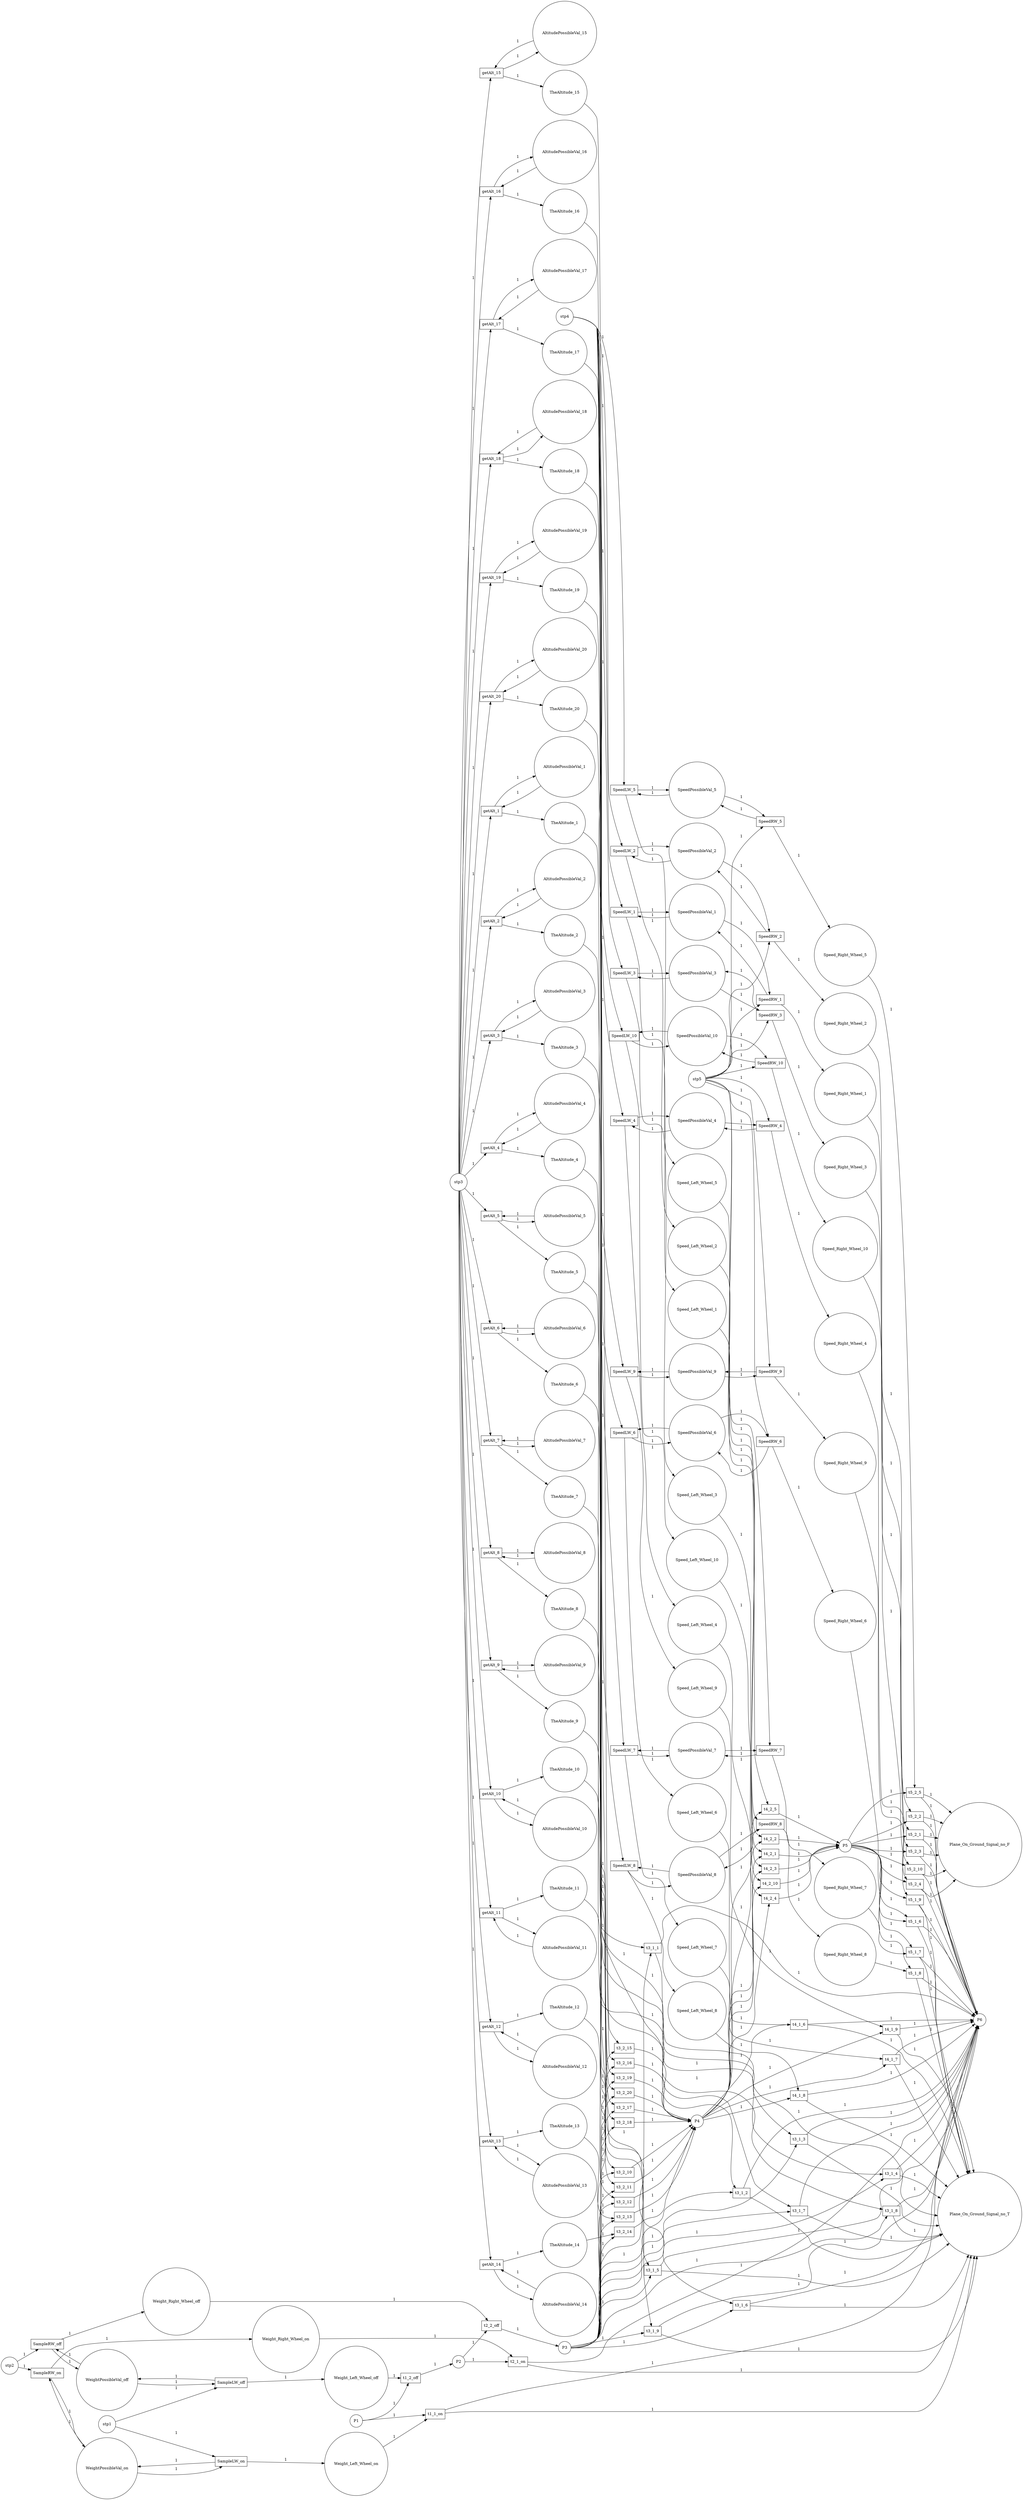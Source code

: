 digraph PetriNet{
	rankdir=LR
	stp4 [shape=circle]
	SpeedPossibleVal_1 [shape=circle]
	SpeedPossibleVal_2 [shape=circle]
	SpeedPossibleVal_3 [shape=circle]
	SpeedPossibleVal_4 [shape=circle]
	SpeedPossibleVal_5 [shape=circle]
	SpeedPossibleVal_6 [shape=circle]
	SpeedPossibleVal_7 [shape=circle]
	SpeedPossibleVal_8 [shape=circle]
	SpeedPossibleVal_9 [shape=circle]
	SpeedPossibleVal_10 [shape=circle]
	Speed_Left_Wheel_1 [shape=circle]
	Speed_Left_Wheel_2 [shape=circle]
	Speed_Left_Wheel_3 [shape=circle]
	Speed_Left_Wheel_4 [shape=circle]
	Speed_Left_Wheel_5 [shape=circle]
	Speed_Left_Wheel_6 [shape=circle]
	Speed_Left_Wheel_7 [shape=circle]
	Speed_Left_Wheel_8 [shape=circle]
	Speed_Left_Wheel_9 [shape=circle]
	Speed_Left_Wheel_10 [shape=circle]
	stp5 [shape=circle]
	Speed_Right_Wheel_1 [shape=circle]
	Speed_Right_Wheel_2 [shape=circle]
	Speed_Right_Wheel_3 [shape=circle]
	Speed_Right_Wheel_4 [shape=circle]
	Speed_Right_Wheel_5 [shape=circle]
	Speed_Right_Wheel_6 [shape=circle]
	Speed_Right_Wheel_7 [shape=circle]
	Speed_Right_Wheel_8 [shape=circle]
	Speed_Right_Wheel_9 [shape=circle]
	Speed_Right_Wheel_10 [shape=circle]
	stp3 [shape=circle]
	AltitudePossibleVal_1 [shape=circle]
	AltitudePossibleVal_2 [shape=circle]
	AltitudePossibleVal_3 [shape=circle]
	AltitudePossibleVal_4 [shape=circle]
	AltitudePossibleVal_5 [shape=circle]
	AltitudePossibleVal_6 [shape=circle]
	AltitudePossibleVal_7 [shape=circle]
	AltitudePossibleVal_8 [shape=circle]
	AltitudePossibleVal_9 [shape=circle]
	AltitudePossibleVal_10 [shape=circle]
	AltitudePossibleVal_11 [shape=circle]
	AltitudePossibleVal_12 [shape=circle]
	AltitudePossibleVal_13 [shape=circle]
	AltitudePossibleVal_14 [shape=circle]
	AltitudePossibleVal_15 [shape=circle]
	AltitudePossibleVal_16 [shape=circle]
	AltitudePossibleVal_17 [shape=circle]
	AltitudePossibleVal_18 [shape=circle]
	AltitudePossibleVal_19 [shape=circle]
	AltitudePossibleVal_20 [shape=circle]
	TheAltitude_1 [shape=circle]
	TheAltitude_2 [shape=circle]
	TheAltitude_3 [shape=circle]
	TheAltitude_4 [shape=circle]
	TheAltitude_5 [shape=circle]
	TheAltitude_6 [shape=circle]
	TheAltitude_7 [shape=circle]
	TheAltitude_8 [shape=circle]
	TheAltitude_9 [shape=circle]
	TheAltitude_10 [shape=circle]
	TheAltitude_11 [shape=circle]
	TheAltitude_12 [shape=circle]
	TheAltitude_13 [shape=circle]
	TheAltitude_14 [shape=circle]
	TheAltitude_15 [shape=circle]
	TheAltitude_16 [shape=circle]
	TheAltitude_17 [shape=circle]
	TheAltitude_18 [shape=circle]
	TheAltitude_19 [shape=circle]
	TheAltitude_20 [shape=circle]
	stp2 [shape=circle]
	WeightPossibleVal_on [shape=circle]
	WeightPossibleVal_off [shape=circle]
	Weight_Right_Wheel_on [shape=circle]
	Weight_Right_Wheel_off [shape=circle]
	stp1 [shape=circle]
	Weight_Left_Wheel_on [shape=circle]
	Weight_Left_Wheel_off [shape=circle]
	P5 [shape=circle]
	P6 [shape=circle]
	Plane_On_Ground_Signal_no_T [shape=circle]
	Plane_On_Ground_Signal_no_F [shape=circle]
	P4 [shape=circle]
	P3 [shape=circle]
	P2 [shape=circle]
	P1 [shape=circle]
	SpeedLW_1 [shape=box]
	SpeedLW_2 [shape=box]
	SpeedLW_3 [shape=box]
	SpeedLW_4 [shape=box]
	SpeedLW_5 [shape=box]
	SpeedLW_6 [shape=box]
	SpeedLW_7 [shape=box]
	SpeedLW_8 [shape=box]
	SpeedLW_9 [shape=box]
	SpeedLW_10 [shape=box]
	SpeedRW_1 [shape=box]
	SpeedRW_2 [shape=box]
	SpeedRW_3 [shape=box]
	SpeedRW_4 [shape=box]
	SpeedRW_5 [shape=box]
	SpeedRW_6 [shape=box]
	SpeedRW_7 [shape=box]
	SpeedRW_8 [shape=box]
	SpeedRW_9 [shape=box]
	SpeedRW_10 [shape=box]
	getAlt_1 [shape=box]
	getAlt_2 [shape=box]
	getAlt_3 [shape=box]
	getAlt_4 [shape=box]
	getAlt_5 [shape=box]
	getAlt_6 [shape=box]
	getAlt_7 [shape=box]
	getAlt_8 [shape=box]
	getAlt_9 [shape=box]
	getAlt_10 [shape=box]
	getAlt_11 [shape=box]
	getAlt_12 [shape=box]
	getAlt_13 [shape=box]
	getAlt_14 [shape=box]
	getAlt_15 [shape=box]
	getAlt_16 [shape=box]
	getAlt_17 [shape=box]
	getAlt_18 [shape=box]
	getAlt_19 [shape=box]
	getAlt_20 [shape=box]
	SampleRW_on [shape=box]
	SampleRW_off [shape=box]
	SampleLW_on [shape=box]
	SampleLW_off [shape=box]
	t5_2_1 [shape=box]
	t5_2_2 [shape=box]
	t5_2_3 [shape=box]
	t5_2_4 [shape=box]
	t5_2_5 [shape=box]
	t5_2_10 [shape=box]
	t5_1_6 [shape=box]
	t5_1_7 [shape=box]
	t5_1_8 [shape=box]
	t5_1_9 [shape=box]
	t4_2_1 [shape=box]
	t4_2_2 [shape=box]
	t4_2_3 [shape=box]
	t4_2_4 [shape=box]
	t4_2_5 [shape=box]
	t4_2_10 [shape=box]
	t4_1_6 [shape=box]
	t4_1_7 [shape=box]
	t4_1_8 [shape=box]
	t4_1_9 [shape=box]
	t3_2_10 [shape=box]
	t3_2_11 [shape=box]
	t3_2_12 [shape=box]
	t3_2_13 [shape=box]
	t3_2_14 [shape=box]
	t3_2_15 [shape=box]
	t3_2_16 [shape=box]
	t3_2_17 [shape=box]
	t3_2_18 [shape=box]
	t3_2_19 [shape=box]
	t3_2_20 [shape=box]
	t3_1_1 [shape=box]
	t3_1_2 [shape=box]
	t3_1_3 [shape=box]
	t3_1_4 [shape=box]
	t3_1_5 [shape=box]
	t3_1_6 [shape=box]
	t3_1_7 [shape=box]
	t3_1_8 [shape=box]
	t3_1_9 [shape=box]
	t2_2_off [shape=box]
	t2_1_on [shape=box]
	t1_2_off [shape=box]
	t1_1_on [shape=box]

	Speed_Left_Wheel_1->t4_2_1 [label="1"]
	P4->t4_2_1 [label="1"]
	t4_2_1->P5 [label="1"]
	Speed_Left_Wheel_2->t4_2_2 [label="1"]
	P4->t4_2_2 [label="1"]
	t4_2_2->P5 [label="1"]
	Speed_Left_Wheel_3->t4_2_3 [label="1"]
	P4->t4_2_3 [label="1"]
	t4_2_3->P5 [label="1"]
	Speed_Left_Wheel_4->t4_2_4 [label="1"]
	P4->t4_2_4 [label="1"]
	t4_2_4->P5 [label="1"]
	Speed_Left_Wheel_5->t4_2_5 [label="1"]
	P4->t4_2_5 [label="1"]
	t4_2_5->P5 [label="1"]
	Speed_Left_Wheel_10->t4_2_10 [label="1"]
	P4->t4_2_10 [label="1"]
	t4_2_10->P5 [label="1"]
	Speed_Right_Wheel_6->t5_1_6 [label="1"]
	P5->t5_1_6 [label="1"]
	t5_1_6->P6 [label="1"]
	t5_1_6->Plane_On_Ground_Signal_no_T [label="1"]
	Speed_Right_Wheel_7->t5_1_7 [label="1"]
	P5->t5_1_7 [label="1"]
	t5_1_7->P6 [label="1"]
	t5_1_7->Plane_On_Ground_Signal_no_T [label="1"]
	Speed_Right_Wheel_8->t5_1_8 [label="1"]
	P5->t5_1_8 [label="1"]
	t5_1_8->P6 [label="1"]
	t5_1_8->Plane_On_Ground_Signal_no_T [label="1"]
	Speed_Right_Wheel_9->t5_1_9 [label="1"]
	P5->t5_1_9 [label="1"]
	t5_1_9->P6 [label="1"]
	t5_1_9->Plane_On_Ground_Signal_no_T [label="1"]
	Speed_Right_Wheel_1->t5_2_1 [label="1"]
	P5->t5_2_1 [label="1"]
	t5_2_1->P6 [label="1"]
	t5_2_1->Plane_On_Ground_Signal_no_F [label="1"]
	Speed_Right_Wheel_2->t5_2_2 [label="1"]
	P5->t5_2_2 [label="1"]
	t5_2_2->P6 [label="1"]
	t5_2_2->Plane_On_Ground_Signal_no_F [label="1"]
	Speed_Right_Wheel_3->t5_2_3 [label="1"]
	P5->t5_2_3 [label="1"]
	t5_2_3->P6 [label="1"]
	t5_2_3->Plane_On_Ground_Signal_no_F [label="1"]
	Speed_Right_Wheel_4->t5_2_4 [label="1"]
	P5->t5_2_4 [label="1"]
	t5_2_4->P6 [label="1"]
	t5_2_4->Plane_On_Ground_Signal_no_F [label="1"]
	Speed_Right_Wheel_5->t5_2_5 [label="1"]
	P5->t5_2_5 [label="1"]
	t5_2_5->P6 [label="1"]
	t5_2_5->Plane_On_Ground_Signal_no_F [label="1"]
	Speed_Right_Wheel_10->t5_2_10 [label="1"]
	P5->t5_2_10 [label="1"]
	t5_2_10->P6 [label="1"]
	t5_2_10->Plane_On_Ground_Signal_no_F [label="1"]
	WeightPossibleVal_on->SampleLW_on [label="1"]
	stp1->SampleLW_on [label="1"]
	SampleLW_on->WeightPossibleVal_on [label="1"]
	SampleLW_on->Weight_Left_Wheel_on [label="1"]
	WeightPossibleVal_off->SampleLW_off [label="1"]
	stp1->SampleLW_off [label="1"]
	SampleLW_off->WeightPossibleVal_off [label="1"]
	SampleLW_off->Weight_Left_Wheel_off [label="1"]
	stp2->SampleRW_on [label="1"]
	WeightPossibleVal_on->SampleRW_on [label="1"]
	SampleRW_on->WeightPossibleVal_on [label="1"]
	SampleRW_on->Weight_Right_Wheel_on [label="1"]
	stp2->SampleRW_off [label="1"]
	WeightPossibleVal_off->SampleRW_off [label="1"]
	SampleRW_off->WeightPossibleVal_off [label="1"]
	SampleRW_off->Weight_Right_Wheel_off [label="1"]
	stp3->getAlt_1 [label="1"]
	AltitudePossibleVal_1->getAlt_1 [label="1"]
	getAlt_1->AltitudePossibleVal_1 [label="1"]
	getAlt_1->TheAltitude_1 [label="1"]
	stp3->getAlt_2 [label="1"]
	AltitudePossibleVal_2->getAlt_2 [label="1"]
	getAlt_2->AltitudePossibleVal_2 [label="1"]
	getAlt_2->TheAltitude_2 [label="1"]
	stp3->getAlt_3 [label="1"]
	AltitudePossibleVal_3->getAlt_3 [label="1"]
	getAlt_3->AltitudePossibleVal_3 [label="1"]
	getAlt_3->TheAltitude_3 [label="1"]
	stp3->getAlt_4 [label="1"]
	AltitudePossibleVal_4->getAlt_4 [label="1"]
	getAlt_4->AltitudePossibleVal_4 [label="1"]
	getAlt_4->TheAltitude_4 [label="1"]
	stp3->getAlt_5 [label="1"]
	AltitudePossibleVal_5->getAlt_5 [label="1"]
	getAlt_5->AltitudePossibleVal_5 [label="1"]
	getAlt_5->TheAltitude_5 [label="1"]
	stp3->getAlt_6 [label="1"]
	AltitudePossibleVal_6->getAlt_6 [label="1"]
	getAlt_6->AltitudePossibleVal_6 [label="1"]
	getAlt_6->TheAltitude_6 [label="1"]
	stp3->getAlt_7 [label="1"]
	AltitudePossibleVal_7->getAlt_7 [label="1"]
	getAlt_7->AltitudePossibleVal_7 [label="1"]
	getAlt_7->TheAltitude_7 [label="1"]
	stp3->getAlt_8 [label="1"]
	AltitudePossibleVal_8->getAlt_8 [label="1"]
	getAlt_8->AltitudePossibleVal_8 [label="1"]
	getAlt_8->TheAltitude_8 [label="1"]
	stp3->getAlt_9 [label="1"]
	AltitudePossibleVal_9->getAlt_9 [label="1"]
	getAlt_9->AltitudePossibleVal_9 [label="1"]
	getAlt_9->TheAltitude_9 [label="1"]
	stp3->getAlt_10 [label="1"]
	AltitudePossibleVal_10->getAlt_10 [label="1"]
	getAlt_10->AltitudePossibleVal_10 [label="1"]
	getAlt_10->TheAltitude_10 [label="1"]
	stp3->getAlt_11 [label="1"]
	AltitudePossibleVal_11->getAlt_11 [label="1"]
	getAlt_11->AltitudePossibleVal_11 [label="1"]
	getAlt_11->TheAltitude_11 [label="1"]
	stp3->getAlt_12 [label="1"]
	AltitudePossibleVal_12->getAlt_12 [label="1"]
	getAlt_12->AltitudePossibleVal_12 [label="1"]
	getAlt_12->TheAltitude_12 [label="1"]
	stp3->getAlt_13 [label="1"]
	AltitudePossibleVal_13->getAlt_13 [label="1"]
	getAlt_13->AltitudePossibleVal_13 [label="1"]
	getAlt_13->TheAltitude_13 [label="1"]
	stp3->getAlt_14 [label="1"]
	AltitudePossibleVal_14->getAlt_14 [label="1"]
	getAlt_14->AltitudePossibleVal_14 [label="1"]
	getAlt_14->TheAltitude_14 [label="1"]
	stp3->getAlt_15 [label="1"]
	AltitudePossibleVal_15->getAlt_15 [label="1"]
	getAlt_15->AltitudePossibleVal_15 [label="1"]
	getAlt_15->TheAltitude_15 [label="1"]
	stp3->getAlt_16 [label="1"]
	AltitudePossibleVal_16->getAlt_16 [label="1"]
	getAlt_16->AltitudePossibleVal_16 [label="1"]
	getAlt_16->TheAltitude_16 [label="1"]
	stp3->getAlt_17 [label="1"]
	AltitudePossibleVal_17->getAlt_17 [label="1"]
	getAlt_17->AltitudePossibleVal_17 [label="1"]
	getAlt_17->TheAltitude_17 [label="1"]
	stp3->getAlt_18 [label="1"]
	AltitudePossibleVal_18->getAlt_18 [label="1"]
	getAlt_18->AltitudePossibleVal_18 [label="1"]
	getAlt_18->TheAltitude_18 [label="1"]
	stp3->getAlt_19 [label="1"]
	AltitudePossibleVal_19->getAlt_19 [label="1"]
	getAlt_19->AltitudePossibleVal_19 [label="1"]
	getAlt_19->TheAltitude_19 [label="1"]
	stp3->getAlt_20 [label="1"]
	AltitudePossibleVal_20->getAlt_20 [label="1"]
	getAlt_20->AltitudePossibleVal_20 [label="1"]
	getAlt_20->TheAltitude_20 [label="1"]
	SpeedPossibleVal_1->SpeedRW_1 [label="1"]
	stp5->SpeedRW_1 [label="1"]
	SpeedRW_1->SpeedPossibleVal_1 [label="1"]
	SpeedRW_1->Speed_Right_Wheel_1 [label="1"]
	SpeedPossibleVal_2->SpeedRW_2 [label="1"]
	stp5->SpeedRW_2 [label="1"]
	SpeedRW_2->SpeedPossibleVal_2 [label="1"]
	SpeedRW_2->Speed_Right_Wheel_2 [label="1"]
	SpeedPossibleVal_3->SpeedRW_3 [label="1"]
	stp5->SpeedRW_3 [label="1"]
	SpeedRW_3->SpeedPossibleVal_3 [label="1"]
	SpeedRW_3->Speed_Right_Wheel_3 [label="1"]
	SpeedPossibleVal_4->SpeedRW_4 [label="1"]
	stp5->SpeedRW_4 [label="1"]
	SpeedRW_4->SpeedPossibleVal_4 [label="1"]
	SpeedRW_4->Speed_Right_Wheel_4 [label="1"]
	SpeedPossibleVal_5->SpeedRW_5 [label="1"]
	stp5->SpeedRW_5 [label="1"]
	SpeedRW_5->SpeedPossibleVal_5 [label="1"]
	SpeedRW_5->Speed_Right_Wheel_5 [label="1"]
	SpeedPossibleVal_6->SpeedRW_6 [label="1"]
	stp5->SpeedRW_6 [label="1"]
	SpeedRW_6->SpeedPossibleVal_6 [label="1"]
	SpeedRW_6->Speed_Right_Wheel_6 [label="1"]
	SpeedPossibleVal_7->SpeedRW_7 [label="1"]
	stp5->SpeedRW_7 [label="1"]
	SpeedRW_7->SpeedPossibleVal_7 [label="1"]
	SpeedRW_7->Speed_Right_Wheel_7 [label="1"]
	SpeedPossibleVal_8->SpeedRW_8 [label="1"]
	stp5->SpeedRW_8 [label="1"]
	SpeedRW_8->SpeedPossibleVal_8 [label="1"]
	SpeedRW_8->Speed_Right_Wheel_8 [label="1"]
	SpeedPossibleVal_9->SpeedRW_9 [label="1"]
	stp5->SpeedRW_9 [label="1"]
	SpeedRW_9->SpeedPossibleVal_9 [label="1"]
	SpeedRW_9->Speed_Right_Wheel_9 [label="1"]
	SpeedPossibleVal_10->SpeedRW_10 [label="1"]
	stp5->SpeedRW_10 [label="1"]
	SpeedRW_10->SpeedPossibleVal_10 [label="1"]
	SpeedRW_10->Speed_Right_Wheel_10 [label="1"]
	stp4->SpeedLW_1 [label="1"]
	SpeedPossibleVal_1->SpeedLW_1 [label="1"]
	SpeedLW_1->SpeedPossibleVal_1 [label="1"]
	SpeedLW_1->Speed_Left_Wheel_1 [label="1"]
	stp4->SpeedLW_2 [label="1"]
	SpeedPossibleVal_2->SpeedLW_2 [label="1"]
	SpeedLW_2->SpeedPossibleVal_2 [label="1"]
	SpeedLW_2->Speed_Left_Wheel_2 [label="1"]
	stp4->SpeedLW_3 [label="1"]
	SpeedPossibleVal_3->SpeedLW_3 [label="1"]
	SpeedLW_3->SpeedPossibleVal_3 [label="1"]
	SpeedLW_3->Speed_Left_Wheel_3 [label="1"]
	stp4->SpeedLW_4 [label="1"]
	SpeedPossibleVal_4->SpeedLW_4 [label="1"]
	SpeedLW_4->SpeedPossibleVal_4 [label="1"]
	SpeedLW_4->Speed_Left_Wheel_4 [label="1"]
	stp4->SpeedLW_5 [label="1"]
	SpeedPossibleVal_5->SpeedLW_5 [label="1"]
	SpeedLW_5->SpeedPossibleVal_5 [label="1"]
	SpeedLW_5->Speed_Left_Wheel_5 [label="1"]
	stp4->SpeedLW_6 [label="1"]
	SpeedPossibleVal_6->SpeedLW_6 [label="1"]
	SpeedLW_6->SpeedPossibleVal_6 [label="1"]
	SpeedLW_6->Speed_Left_Wheel_6 [label="1"]
	stp4->SpeedLW_7 [label="1"]
	SpeedPossibleVal_7->SpeedLW_7 [label="1"]
	SpeedLW_7->SpeedPossibleVal_7 [label="1"]
	SpeedLW_7->Speed_Left_Wheel_7 [label="1"]
	stp4->SpeedLW_8 [label="1"]
	SpeedPossibleVal_8->SpeedLW_8 [label="1"]
	SpeedLW_8->SpeedPossibleVal_8 [label="1"]
	SpeedLW_8->Speed_Left_Wheel_8 [label="1"]
	stp4->SpeedLW_9 [label="1"]
	SpeedPossibleVal_9->SpeedLW_9 [label="1"]
	SpeedLW_9->SpeedPossibleVal_9 [label="1"]
	SpeedLW_9->Speed_Left_Wheel_9 [label="1"]
	stp4->SpeedLW_10 [label="1"]
	SpeedPossibleVal_10->SpeedLW_10 [label="1"]
	SpeedLW_10->SpeedPossibleVal_10 [label="1"]
	SpeedLW_10->Speed_Left_Wheel_10 [label="1"]
	Weight_Left_Wheel_on->t1_1_on [label="1"]
	P1->t1_1_on [label="1"]
	t1_1_on->P6 [label="1"]
	t1_1_on->Plane_On_Ground_Signal_no_T [label="1"]
	Weight_Left_Wheel_off->t1_2_off [label="1"]
	P1->t1_2_off [label="1"]
	t1_2_off->P2 [label="1"]
	Weight_Right_Wheel_on->t2_1_on [label="1"]
	P2->t2_1_on [label="1"]
	t2_1_on->P6 [label="1"]
	t2_1_on->Plane_On_Ground_Signal_no_T [label="1"]
	Weight_Right_Wheel_off->t2_2_off [label="1"]
	P2->t2_2_off [label="1"]
	t2_2_off->P3 [label="1"]
	TheAltitude_1->t3_1_1 [label="1"]
	P3->t3_1_1 [label="1"]
	t3_1_1->P6 [label="1"]
	t3_1_1->Plane_On_Ground_Signal_no_T [label="1"]
	TheAltitude_2->t3_1_2 [label="1"]
	P3->t3_1_2 [label="1"]
	t3_1_2->P6 [label="1"]
	t3_1_2->Plane_On_Ground_Signal_no_T [label="1"]
	TheAltitude_3->t3_1_3 [label="1"]
	P3->t3_1_3 [label="1"]
	t3_1_3->P6 [label="1"]
	t3_1_3->Plane_On_Ground_Signal_no_T [label="1"]
	TheAltitude_4->t3_1_4 [label="1"]
	P3->t3_1_4 [label="1"]
	t3_1_4->P6 [label="1"]
	t3_1_4->Plane_On_Ground_Signal_no_T [label="1"]
	TheAltitude_5->t3_1_5 [label="1"]
	P3->t3_1_5 [label="1"]
	t3_1_5->P6 [label="1"]
	t3_1_5->Plane_On_Ground_Signal_no_T [label="1"]
	TheAltitude_6->t3_1_6 [label="1"]
	P3->t3_1_6 [label="1"]
	t3_1_6->P6 [label="1"]
	t3_1_6->Plane_On_Ground_Signal_no_T [label="1"]
	TheAltitude_7->t3_1_7 [label="1"]
	P3->t3_1_7 [label="1"]
	t3_1_7->P6 [label="1"]
	t3_1_7->Plane_On_Ground_Signal_no_T [label="1"]
	TheAltitude_8->t3_1_8 [label="1"]
	P3->t3_1_8 [label="1"]
	t3_1_8->P6 [label="1"]
	t3_1_8->Plane_On_Ground_Signal_no_T [label="1"]
	TheAltitude_9->t3_1_9 [label="1"]
	P3->t3_1_9 [label="1"]
	t3_1_9->P6 [label="1"]
	t3_1_9->Plane_On_Ground_Signal_no_T [label="1"]
	TheAltitude_10->t3_2_10 [label="1"]
	P3->t3_2_10 [label="1"]
	t3_2_10->P4 [label="1"]
	TheAltitude_11->t3_2_11 [label="1"]
	P3->t3_2_11 [label="1"]
	t3_2_11->P4 [label="1"]
	TheAltitude_12->t3_2_12 [label="1"]
	P3->t3_2_12 [label="1"]
	t3_2_12->P4 [label="1"]
	TheAltitude_13->t3_2_13 [label="1"]
	P3->t3_2_13 [label="1"]
	t3_2_13->P4 [label="1"]
	TheAltitude_14->t3_2_14 [label="1"]
	P3->t3_2_14 [label="1"]
	t3_2_14->P4 [label="1"]
	TheAltitude_15->t3_2_15 [label="1"]
	P3->t3_2_15 [label="1"]
	t3_2_15->P4 [label="1"]
	TheAltitude_16->t3_2_16 [label="1"]
	P3->t3_2_16 [label="1"]
	t3_2_16->P4 [label="1"]
	TheAltitude_17->t3_2_17 [label="1"]
	P3->t3_2_17 [label="1"]
	t3_2_17->P4 [label="1"]
	TheAltitude_18->t3_2_18 [label="1"]
	P3->t3_2_18 [label="1"]
	t3_2_18->P4 [label="1"]
	TheAltitude_19->t3_2_19 [label="1"]
	P3->t3_2_19 [label="1"]
	t3_2_19->P4 [label="1"]
	TheAltitude_20->t3_2_20 [label="1"]
	P3->t3_2_20 [label="1"]
	t3_2_20->P4 [label="1"]
	Speed_Left_Wheel_6->t4_1_6 [label="1"]
	P4->t4_1_6 [label="1"]
	t4_1_6->P6 [label="1"]
	t4_1_6->Plane_On_Ground_Signal_no_T [label="1"]
	Speed_Left_Wheel_7->t4_1_7 [label="1"]
	P4->t4_1_7 [label="1"]
	t4_1_7->P6 [label="1"]
	t4_1_7->Plane_On_Ground_Signal_no_T [label="1"]
	Speed_Left_Wheel_8->t4_1_8 [label="1"]
	P4->t4_1_8 [label="1"]
	t4_1_8->P6 [label="1"]
	t4_1_8->Plane_On_Ground_Signal_no_T [label="1"]
	Speed_Left_Wheel_9->t4_1_9 [label="1"]
	P4->t4_1_9 [label="1"]
	t4_1_9->P6 [label="1"]
	t4_1_9->Plane_On_Ground_Signal_no_T [label="1"]
}

